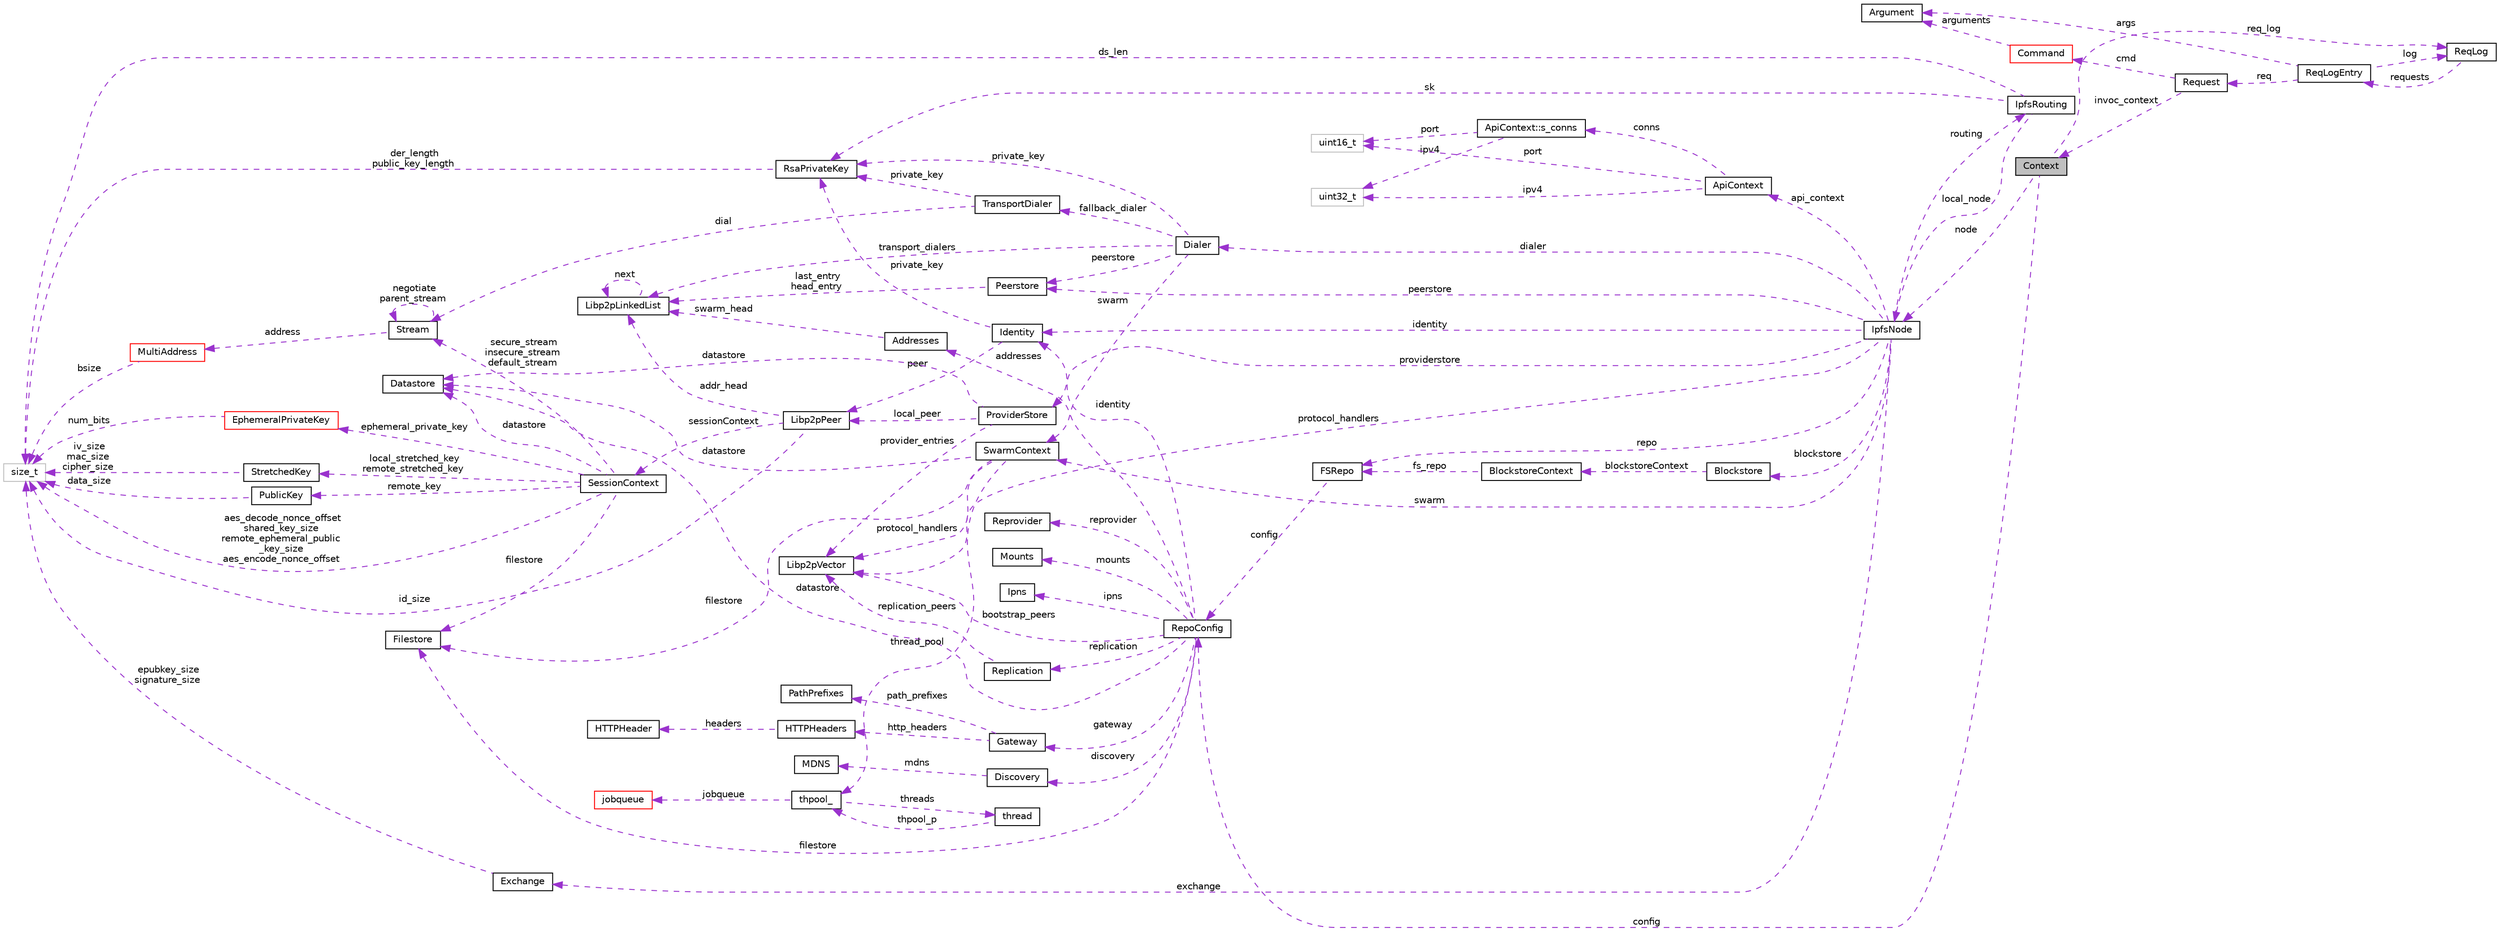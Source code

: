 digraph "Context"
{
  edge [fontname="Helvetica",fontsize="10",labelfontname="Helvetica",labelfontsize="10"];
  node [fontname="Helvetica",fontsize="10",shape=record];
  rankdir="LR";
  Node1 [label="Context",height=0.2,width=0.4,color="black", fillcolor="grey75", style="filled", fontcolor="black"];
  Node2 -> Node1 [dir="back",color="darkorchid3",fontsize="10",style="dashed",label=" node" ,fontname="Helvetica"];
  Node2 [label="IpfsNode",height=0.2,width=0.4,color="black", fillcolor="white", style="filled",URL="$struct_ipfs_node.html"];
  Node3 -> Node2 [dir="back",color="darkorchid3",fontsize="10",style="dashed",label=" protocol_handlers" ,fontname="Helvetica"];
  Node3 [label="Libp2pVector",height=0.2,width=0.4,color="black", fillcolor="white", style="filled",URL="$struct_libp2p_vector.html"];
  Node4 -> Node2 [dir="back",color="darkorchid3",fontsize="10",style="dashed",label=" identity" ,fontname="Helvetica"];
  Node4 [label="Identity",height=0.2,width=0.4,color="black", fillcolor="white", style="filled",URL="$struct_identity.html"];
  Node5 -> Node4 [dir="back",color="darkorchid3",fontsize="10",style="dashed",label=" peer" ,fontname="Helvetica"];
  Node5 [label="Libp2pPeer",height=0.2,width=0.4,color="black", fillcolor="white", style="filled",URL="$struct_libp2p_peer.html"];
  Node6 -> Node5 [dir="back",color="darkorchid3",fontsize="10",style="dashed",label=" sessionContext" ,fontname="Helvetica"];
  Node6 [label="SessionContext",height=0.2,width=0.4,color="black", fillcolor="white", style="filled",URL="$struct_session_context.html"];
  Node7 -> Node6 [dir="back",color="darkorchid3",fontsize="10",style="dashed",label=" ephemeral_private_key" ,fontname="Helvetica"];
  Node7 [label="EphemeralPrivateKey",height=0.2,width=0.4,color="red", fillcolor="white", style="filled",URL="$struct_ephemeral_private_key.html"];
  Node10 -> Node7 [dir="back",color="darkorchid3",fontsize="10",style="dashed",label=" num_bits" ,fontname="Helvetica"];
  Node10 [label="size_t",height=0.2,width=0.4,color="grey75", fillcolor="white", style="filled"];
  Node16 -> Node6 [dir="back",color="darkorchid3",fontsize="10",style="dashed",label=" local_stretched_key\nremote_stretched_key" ,fontname="Helvetica"];
  Node16 [label="StretchedKey",height=0.2,width=0.4,color="black", fillcolor="white", style="filled",URL="$struct_stretched_key.html"];
  Node10 -> Node16 [dir="back",color="darkorchid3",fontsize="10",style="dashed",label=" iv_size\nmac_size\ncipher_size" ,fontname="Helvetica"];
  Node17 -> Node6 [dir="back",color="darkorchid3",fontsize="10",style="dashed",label=" remote_key" ,fontname="Helvetica"];
  Node17 [label="PublicKey",height=0.2,width=0.4,color="black", fillcolor="white", style="filled",URL="$struct_public_key.html"];
  Node10 -> Node17 [dir="back",color="darkorchid3",fontsize="10",style="dashed",label=" data_size" ,fontname="Helvetica"];
  Node18 -> Node6 [dir="back",color="darkorchid3",fontsize="10",style="dashed",label=" filestore" ,fontname="Helvetica"];
  Node18 [label="Filestore",height=0.2,width=0.4,color="black", fillcolor="white", style="filled",URL="$struct_filestore.html"];
  Node10 -> Node6 [dir="back",color="darkorchid3",fontsize="10",style="dashed",label=" aes_decode_nonce_offset\nshared_key_size\nremote_ephemeral_public\l_key_size\naes_encode_nonce_offset" ,fontname="Helvetica"];
  Node19 -> Node6 [dir="back",color="darkorchid3",fontsize="10",style="dashed",label=" datastore" ,fontname="Helvetica"];
  Node19 [label="Datastore",height=0.2,width=0.4,color="black", fillcolor="white", style="filled",URL="$struct_datastore.html"];
  Node20 -> Node6 [dir="back",color="darkorchid3",fontsize="10",style="dashed",label=" secure_stream\ninsecure_stream\ndefault_stream" ,fontname="Helvetica"];
  Node20 [label="Stream",height=0.2,width=0.4,color="black", fillcolor="white", style="filled",URL="$struct_stream.html"];
  Node21 -> Node20 [dir="back",color="darkorchid3",fontsize="10",style="dashed",label=" address" ,fontname="Helvetica"];
  Node21 [label="MultiAddress",height=0.2,width=0.4,color="red", fillcolor="white", style="filled",URL="$struct_multi_address.html"];
  Node10 -> Node21 [dir="back",color="darkorchid3",fontsize="10",style="dashed",label=" bsize" ,fontname="Helvetica"];
  Node20 -> Node20 [dir="back",color="darkorchid3",fontsize="10",style="dashed",label=" negotiate\nparent_stream" ,fontname="Helvetica"];
  Node23 -> Node5 [dir="back",color="darkorchid3",fontsize="10",style="dashed",label=" addr_head" ,fontname="Helvetica"];
  Node23 [label="Libp2pLinkedList",height=0.2,width=0.4,color="black", fillcolor="white", style="filled",URL="$struct_libp2p_linked_list.html"];
  Node23 -> Node23 [dir="back",color="darkorchid3",fontsize="10",style="dashed",label=" next" ,fontname="Helvetica"];
  Node10 -> Node5 [dir="back",color="darkorchid3",fontsize="10",style="dashed",label=" id_size" ,fontname="Helvetica"];
  Node24 -> Node4 [dir="back",color="darkorchid3",fontsize="10",style="dashed",label=" private_key" ,fontname="Helvetica"];
  Node24 [label="RsaPrivateKey",height=0.2,width=0.4,color="black", fillcolor="white", style="filled",URL="$struct_rsa_private_key.html"];
  Node10 -> Node24 [dir="back",color="darkorchid3",fontsize="10",style="dashed",label=" der_length\npublic_key_length" ,fontname="Helvetica"];
  Node25 -> Node2 [dir="back",color="darkorchid3",fontsize="10",style="dashed",label=" routing" ,fontname="Helvetica"];
  Node25 [label="IpfsRouting",height=0.2,width=0.4,color="black", fillcolor="white", style="filled",URL="$struct_ipfs_routing.html"];
  Node2 -> Node25 [dir="back",color="darkorchid3",fontsize="10",style="dashed",label=" local_node" ,fontname="Helvetica"];
  Node24 -> Node25 [dir="back",color="darkorchid3",fontsize="10",style="dashed",label=" sk" ,fontname="Helvetica"];
  Node10 -> Node25 [dir="back",color="darkorchid3",fontsize="10",style="dashed",label=" ds_len" ,fontname="Helvetica"];
  Node26 -> Node2 [dir="back",color="darkorchid3",fontsize="10",style="dashed",label=" providerstore" ,fontname="Helvetica"];
  Node26 [label="ProviderStore",height=0.2,width=0.4,color="black", fillcolor="white", style="filled",URL="$struct_provider_store.html"];
  Node3 -> Node26 [dir="back",color="darkorchid3",fontsize="10",style="dashed",label=" provider_entries" ,fontname="Helvetica"];
  Node5 -> Node26 [dir="back",color="darkorchid3",fontsize="10",style="dashed",label=" local_peer" ,fontname="Helvetica"];
  Node19 -> Node26 [dir="back",color="darkorchid3",fontsize="10",style="dashed",label=" datastore" ,fontname="Helvetica"];
  Node27 -> Node2 [dir="back",color="darkorchid3",fontsize="10",style="dashed",label=" dialer" ,fontname="Helvetica"];
  Node27 [label="Dialer",height=0.2,width=0.4,color="black", fillcolor="white", style="filled",URL="$struct_dialer.html"];
  Node28 -> Node27 [dir="back",color="darkorchid3",fontsize="10",style="dashed",label=" fallback_dialer" ,fontname="Helvetica"];
  Node28 [label="TransportDialer",height=0.2,width=0.4,color="black", fillcolor="white", style="filled",URL="$struct_transport_dialer.html"];
  Node24 -> Node28 [dir="back",color="darkorchid3",fontsize="10",style="dashed",label=" private_key" ,fontname="Helvetica"];
  Node20 -> Node28 [dir="back",color="darkorchid3",fontsize="10",style="dashed",label=" dial" ,fontname="Helvetica"];
  Node23 -> Node27 [dir="back",color="darkorchid3",fontsize="10",style="dashed",label=" transport_dialers" ,fontname="Helvetica"];
  Node24 -> Node27 [dir="back",color="darkorchid3",fontsize="10",style="dashed",label=" private_key" ,fontname="Helvetica"];
  Node29 -> Node27 [dir="back",color="darkorchid3",fontsize="10",style="dashed",label=" swarm" ,fontname="Helvetica"];
  Node29 [label="SwarmContext",height=0.2,width=0.4,color="black", fillcolor="white", style="filled",URL="$struct_swarm_context.html"];
  Node3 -> Node29 [dir="back",color="darkorchid3",fontsize="10",style="dashed",label=" protocol_handlers" ,fontname="Helvetica"];
  Node18 -> Node29 [dir="back",color="darkorchid3",fontsize="10",style="dashed",label=" filestore" ,fontname="Helvetica"];
  Node30 -> Node29 [dir="back",color="darkorchid3",fontsize="10",style="dashed",label=" thread_pool" ,fontname="Helvetica"];
  Node30 [label="thpool_",height=0.2,width=0.4,color="black", fillcolor="white", style="filled",URL="$structthpool__.html"];
  Node31 -> Node30 [dir="back",color="darkorchid3",fontsize="10",style="dashed",label=" threads" ,fontname="Helvetica"];
  Node31 [label="thread",height=0.2,width=0.4,color="black", fillcolor="white", style="filled",URL="$structthread.html"];
  Node30 -> Node31 [dir="back",color="darkorchid3",fontsize="10",style="dashed",label=" thpool_p" ,fontname="Helvetica"];
  Node32 -> Node30 [dir="back",color="darkorchid3",fontsize="10",style="dashed",label=" jobqueue" ,fontname="Helvetica"];
  Node32 [label="jobqueue",height=0.2,width=0.4,color="red", fillcolor="white", style="filled",URL="$structjobqueue.html"];
  Node19 -> Node29 [dir="back",color="darkorchid3",fontsize="10",style="dashed",label=" datastore" ,fontname="Helvetica"];
  Node35 -> Node27 [dir="back",color="darkorchid3",fontsize="10",style="dashed",label=" peerstore" ,fontname="Helvetica"];
  Node35 [label="Peerstore",height=0.2,width=0.4,color="black", fillcolor="white", style="filled",URL="$struct_peerstore.html"];
  Node23 -> Node35 [dir="back",color="darkorchid3",fontsize="10",style="dashed",label=" last_entry\nhead_entry" ,fontname="Helvetica"];
  Node36 -> Node2 [dir="back",color="darkorchid3",fontsize="10",style="dashed",label=" repo" ,fontname="Helvetica"];
  Node36 [label="FSRepo",height=0.2,width=0.4,color="black", fillcolor="white", style="filled",URL="$struct_f_s_repo.html"];
  Node37 -> Node36 [dir="back",color="darkorchid3",fontsize="10",style="dashed",label=" config" ,fontname="Helvetica"];
  Node37 [label="RepoConfig",height=0.2,width=0.4,color="black", fillcolor="white", style="filled",URL="$struct_repo_config.html"];
  Node3 -> Node37 [dir="back",color="darkorchid3",fontsize="10",style="dashed",label=" bootstrap_peers" ,fontname="Helvetica"];
  Node4 -> Node37 [dir="back",color="darkorchid3",fontsize="10",style="dashed",label=" identity" ,fontname="Helvetica"];
  Node38 -> Node37 [dir="back",color="darkorchid3",fontsize="10",style="dashed",label=" reprovider" ,fontname="Helvetica"];
  Node38 [label="Reprovider",height=0.2,width=0.4,color="black", fillcolor="white", style="filled",URL="$struct_reprovider.html"];
  Node39 -> Node37 [dir="back",color="darkorchid3",fontsize="10",style="dashed",label=" discovery" ,fontname="Helvetica"];
  Node39 [label="Discovery",height=0.2,width=0.4,color="black", fillcolor="white", style="filled",URL="$struct_discovery.html"];
  Node40 -> Node39 [dir="back",color="darkorchid3",fontsize="10",style="dashed",label=" mdns" ,fontname="Helvetica"];
  Node40 [label="MDNS",height=0.2,width=0.4,color="black", fillcolor="white", style="filled",URL="$struct_m_d_n_s.html"];
  Node41 -> Node37 [dir="back",color="darkorchid3",fontsize="10",style="dashed",label=" mounts" ,fontname="Helvetica"];
  Node41 [label="Mounts",height=0.2,width=0.4,color="black", fillcolor="white", style="filled",URL="$struct_mounts.html"];
  Node42 -> Node37 [dir="back",color="darkorchid3",fontsize="10",style="dashed",label=" ipns" ,fontname="Helvetica"];
  Node42 [label="Ipns",height=0.2,width=0.4,color="black", fillcolor="white", style="filled",URL="$struct_ipns.html"];
  Node18 -> Node37 [dir="back",color="darkorchid3",fontsize="10",style="dashed",label=" filestore" ,fontname="Helvetica"];
  Node43 -> Node37 [dir="back",color="darkorchid3",fontsize="10",style="dashed",label=" addresses" ,fontname="Helvetica"];
  Node43 [label="Addresses",height=0.2,width=0.4,color="black", fillcolor="white", style="filled",URL="$struct_addresses.html"];
  Node23 -> Node43 [dir="back",color="darkorchid3",fontsize="10",style="dashed",label=" swarm_head" ,fontname="Helvetica"];
  Node44 -> Node37 [dir="back",color="darkorchid3",fontsize="10",style="dashed",label=" replication" ,fontname="Helvetica"];
  Node44 [label="Replication",height=0.2,width=0.4,color="black", fillcolor="white", style="filled",URL="$struct_replication.html"];
  Node3 -> Node44 [dir="back",color="darkorchid3",fontsize="10",style="dashed",label=" replication_peers" ,fontname="Helvetica"];
  Node45 -> Node37 [dir="back",color="darkorchid3",fontsize="10",style="dashed",label=" gateway" ,fontname="Helvetica"];
  Node45 [label="Gateway",height=0.2,width=0.4,color="black", fillcolor="white", style="filled",URL="$struct_gateway.html"];
  Node46 -> Node45 [dir="back",color="darkorchid3",fontsize="10",style="dashed",label=" http_headers" ,fontname="Helvetica"];
  Node46 [label="HTTPHeaders",height=0.2,width=0.4,color="black", fillcolor="white", style="filled",URL="$struct_h_t_t_p_headers.html"];
  Node47 -> Node46 [dir="back",color="darkorchid3",fontsize="10",style="dashed",label=" headers" ,fontname="Helvetica"];
  Node47 [label="HTTPHeader",height=0.2,width=0.4,color="black", fillcolor="white", style="filled",URL="$struct_h_t_t_p_header.html"];
  Node48 -> Node45 [dir="back",color="darkorchid3",fontsize="10",style="dashed",label=" path_prefixes" ,fontname="Helvetica"];
  Node48 [label="PathPrefixes",height=0.2,width=0.4,color="black", fillcolor="white", style="filled",URL="$struct_path_prefixes.html"];
  Node19 -> Node37 [dir="back",color="darkorchid3",fontsize="10",style="dashed",label=" datastore" ,fontname="Helvetica"];
  Node29 -> Node2 [dir="back",color="darkorchid3",fontsize="10",style="dashed",label=" swarm" ,fontname="Helvetica"];
  Node49 -> Node2 [dir="back",color="darkorchid3",fontsize="10",style="dashed",label=" api_context" ,fontname="Helvetica"];
  Node49 [label="ApiContext",height=0.2,width=0.4,color="black", fillcolor="white", style="filled",URL="$struct_api_context.html"];
  Node15 -> Node49 [dir="back",color="darkorchid3",fontsize="10",style="dashed",label=" ipv4" ,fontname="Helvetica"];
  Node15 [label="uint32_t",height=0.2,width=0.4,color="grey75", fillcolor="white", style="filled"];
  Node50 -> Node49 [dir="back",color="darkorchid3",fontsize="10",style="dashed",label=" port" ,fontname="Helvetica"];
  Node50 [label="uint16_t",height=0.2,width=0.4,color="grey75", fillcolor="white", style="filled"];
  Node51 -> Node49 [dir="back",color="darkorchid3",fontsize="10",style="dashed",label=" conns" ,fontname="Helvetica"];
  Node51 [label="ApiContext::s_conns",height=0.2,width=0.4,color="black", fillcolor="white", style="filled",URL="$struct_api_context_1_1s__conns.html"];
  Node15 -> Node51 [dir="back",color="darkorchid3",fontsize="10",style="dashed",label=" ipv4" ,fontname="Helvetica"];
  Node50 -> Node51 [dir="back",color="darkorchid3",fontsize="10",style="dashed",label=" port" ,fontname="Helvetica"];
  Node52 -> Node2 [dir="back",color="darkorchid3",fontsize="10",style="dashed",label=" exchange" ,fontname="Helvetica"];
  Node52 [label="Exchange",height=0.2,width=0.4,color="black", fillcolor="white", style="filled",URL="$struct_exchange.html"];
  Node10 -> Node52 [dir="back",color="darkorchid3",fontsize="10",style="dashed",label=" epubkey_size\nsignature_size" ,fontname="Helvetica"];
  Node53 -> Node2 [dir="back",color="darkorchid3",fontsize="10",style="dashed",label=" blockstore" ,fontname="Helvetica"];
  Node53 [label="Blockstore",height=0.2,width=0.4,color="black", fillcolor="white", style="filled",URL="$struct_blockstore.html"];
  Node54 -> Node53 [dir="back",color="darkorchid3",fontsize="10",style="dashed",label=" blockstoreContext" ,fontname="Helvetica"];
  Node54 [label="BlockstoreContext",height=0.2,width=0.4,color="black", fillcolor="white", style="filled",URL="$struct_blockstore_context.html"];
  Node36 -> Node54 [dir="back",color="darkorchid3",fontsize="10",style="dashed",label=" fs_repo" ,fontname="Helvetica"];
  Node35 -> Node2 [dir="back",color="darkorchid3",fontsize="10",style="dashed",label=" peerstore" ,fontname="Helvetica"];
  Node55 -> Node1 [dir="back",color="darkorchid3",fontsize="10",style="dashed",label=" req_log" ,fontname="Helvetica"];
  Node55 [label="ReqLog",height=0.2,width=0.4,color="black", fillcolor="white", style="filled",URL="$struct_req_log.html"];
  Node56 -> Node55 [dir="back",color="darkorchid3",fontsize="10",style="dashed",label=" requests" ,fontname="Helvetica"];
  Node56 [label="ReqLogEntry",height=0.2,width=0.4,color="black", fillcolor="white", style="filled",URL="$struct_req_log_entry.html"];
  Node55 -> Node56 [dir="back",color="darkorchid3",fontsize="10",style="dashed",label=" log" ,fontname="Helvetica"];
  Node57 -> Node56 [dir="back",color="darkorchid3",fontsize="10",style="dashed",label=" args" ,fontname="Helvetica"];
  Node57 [label="Argument",height=0.2,width=0.4,color="black", fillcolor="white", style="filled",URL="$struct_argument.html"];
  Node58 -> Node56 [dir="back",color="darkorchid3",fontsize="10",style="dashed",label=" req" ,fontname="Helvetica"];
  Node58 [label="Request",height=0.2,width=0.4,color="black", fillcolor="white", style="filled",URL="$struct_request.html"];
  Node59 -> Node58 [dir="back",color="darkorchid3",fontsize="10",style="dashed",label=" cmd" ,fontname="Helvetica"];
  Node59 [label="Command",height=0.2,width=0.4,color="red", fillcolor="white", style="filled",URL="$struct_command.html"];
  Node57 -> Node59 [dir="back",color="darkorchid3",fontsize="10",style="dashed",label=" arguments" ,fontname="Helvetica"];
  Node1 -> Node58 [dir="back",color="darkorchid3",fontsize="10",style="dashed",label=" invoc_context" ,fontname="Helvetica"];
  Node37 -> Node1 [dir="back",color="darkorchid3",fontsize="10",style="dashed",label=" config" ,fontname="Helvetica"];
}
